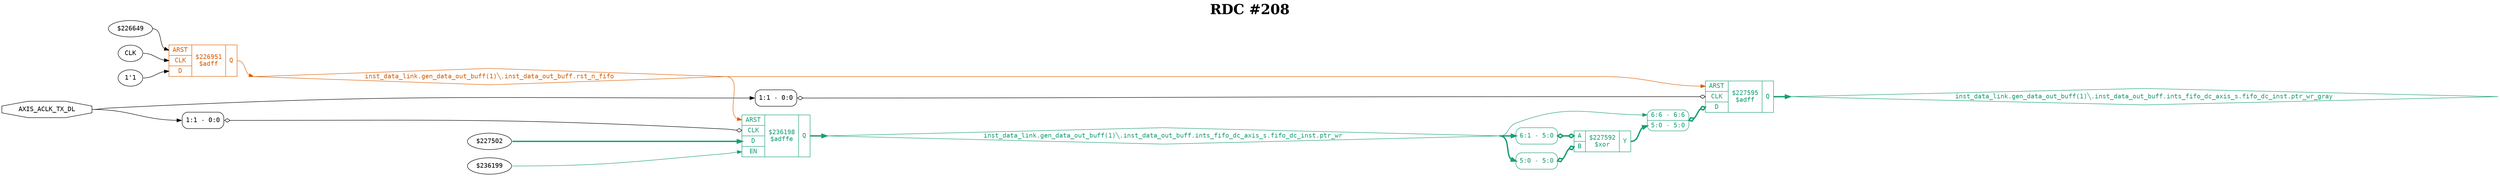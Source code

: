 digraph "spacefibre_light_top" {
label=<<b>RDC #208</b>>;
labelloc="t"
fontsize="30"
node ["fontname"="Courier"]
edge ["fontname"="Courier"]
rankdir="LR";
remincross=true;
n2 [ shape=octagon, label="AXIS_ACLK_TX_DL", color="black", fontcolor="black", href="/src/ip_spacefibre_light_top/spacefibre_light_top.vhd#58" ];
n3 [ shape=diamond, label="inst_data_link.gen_data_out_buff(1)&#9586;.inst_data_out_buff.ints_fifo_dc_axis_s.fifo_dc_inst.ptr_wr", colorscheme="dark28", color="1", fontcolor="1", href="/src/ip/fifo_dc/fifo_dc.vhd#94" ];
n4 [ shape=diamond, label="inst_data_link.gen_data_out_buff(1)&#9586;.inst_data_out_buff.ints_fifo_dc_axis_s.fifo_dc_inst.ptr_wr_gray", colorscheme="dark28", color="1", fontcolor="1", href="/src/ip/fifo_dc/fifo_dc.vhd#102" ];
n5 [ shape=diamond, label="inst_data_link.gen_data_out_buff(1)&#9586;.inst_data_out_buff.rst_n_fifo", colorscheme="dark28", color="2", fontcolor="2", href="/src/module_data_link/data_out_buf.vhd#165" ];
{ rank="source"; n2;}
{ rank="sink";}
v1 [ label="$227502" ];
v2 [ label="$236199" ];
c11 [ shape=record, label="{{<p6> ARST|<p7> CLK|<p8> D|<p9> EN}|$236198\n$adffe|{<p10> Q}}", colorscheme="dark28", color="1", fontcolor="1" , href="/src/ip/fifo_dc/fifo_dc.vhd#199"  ];
x0 [ shape=record, style=rounded, label="<s0> 1:1 - 0:0 ", color="black", fontcolor="black" ];
x0:e -> c11:p7:w [arrowhead=odiamond, arrowtail=odiamond, dir=both, color="black", fontcolor="black", label=""];
v3 [ label="$226649" ];
v4 [ label="CLK" ];
v5 [ label="1'1" ];
c12 [ shape=record, label="{{<p6> ARST|<p7> CLK|<p8> D}|$226951\n$adff|{<p10> Q}}", colorscheme="dark28", color="2", fontcolor="2" , href="/src/module_data_link/data_out_buf.vhd#225"  ];
c13 [ shape=record, label="{{<p6> ARST|<p7> CLK|<p8> D}|$227595\n$adff|{<p10> Q}}", colorscheme="dark28", color="1", fontcolor="1" , href="/src/ip/fifo_dc/fifo_dc.vhd#240"  ];
x6 [ shape=record, style=rounded, label="<s0> 1:1 - 0:0 ", color="black", fontcolor="black" ];
x6:e -> c13:p7:w [arrowhead=odiamond, arrowtail=odiamond, dir=both, color="black", fontcolor="black", label=""];
x7 [ shape=record, style=rounded, label="<s1> 6:6 - 6:6 |<s0> 5:0 - 5:0 ", colorscheme="dark28", color="1", fontcolor="1" ];
x7:e -> c13:p8:w [arrowhead=odiamond, arrowtail=odiamond, dir=both, colorscheme="dark28", color="1", fontcolor="1", style="setlinewidth(3)", label=""];
c17 [ shape=record, label="{{<p14> A|<p15> B}|$227592\n$xor|{<p16> Y}}", colorscheme="dark28", color="1", fontcolor="1" , href="/src/ip/fifo_dc/fifo_dc.vhd#136"  ];
x8 [ shape=record, style=rounded, label="<s0> 6:1 - 5:0 ", colorscheme="dark28", color="1", fontcolor="1" ];
x8:e -> c17:p14:w [arrowhead=odiamond, arrowtail=odiamond, dir=both, colorscheme="dark28", color="1", fontcolor="1", style="setlinewidth(3)", label=""];
x9 [ shape=record, style=rounded, label="<s0> 5:0 - 5:0 ", colorscheme="dark28", color="1", fontcolor="1" ];
x9:e -> c17:p15:w [arrowhead=odiamond, arrowtail=odiamond, dir=both, colorscheme="dark28", color="1", fontcolor="1", style="setlinewidth(3)", label=""];
c17:p16:e -> x7:s0:w [colorscheme="dark28", color="1", fontcolor="1", style="setlinewidth(3)", label=""];
n2:e -> x0:s0:w [color="black", fontcolor="black", label=""];
n2:e -> x6:s0:w [color="black", fontcolor="black", label=""];
c11:p10:e -> n3:w [colorscheme="dark28", color="1", fontcolor="1", style="setlinewidth(3)", label=""];
n3:e -> x7:s1:w [colorscheme="dark28", color="1", fontcolor="1", label=""];
n3:e -> x8:s0:w [colorscheme="dark28", color="1", fontcolor="1", style="setlinewidth(3)", label=""];
n3:e -> x9:s0:w [colorscheme="dark28", color="1", fontcolor="1", style="setlinewidth(3)", label=""];
c13:p10:e -> n4:w [colorscheme="dark28", color="1", fontcolor="1", style="setlinewidth(3)", label=""];
c12:p10:e -> n5:w [colorscheme="dark28", color="2", fontcolor="2", label=""];
n5:e -> c11:p6:w [colorscheme="dark28", color="2", fontcolor="2", label=""];
n5:e -> c13:p6:w [colorscheme="dark28", color="2", fontcolor="2", label=""];
v1:e -> c11:p8:w [colorscheme="dark28", color="1", fontcolor="1", style="setlinewidth(3)", label=""];
v2:e -> c11:p9:w [colorscheme="dark28", color="1", fontcolor="1", label=""];
v3:e -> c12:p6:w [color="black", fontcolor="black", label=""];
v4:e -> c12:p7:w [color="black", fontcolor="black", label=""];
v5:e -> c12:p8:w [color="black", fontcolor="black", label=""];
}
